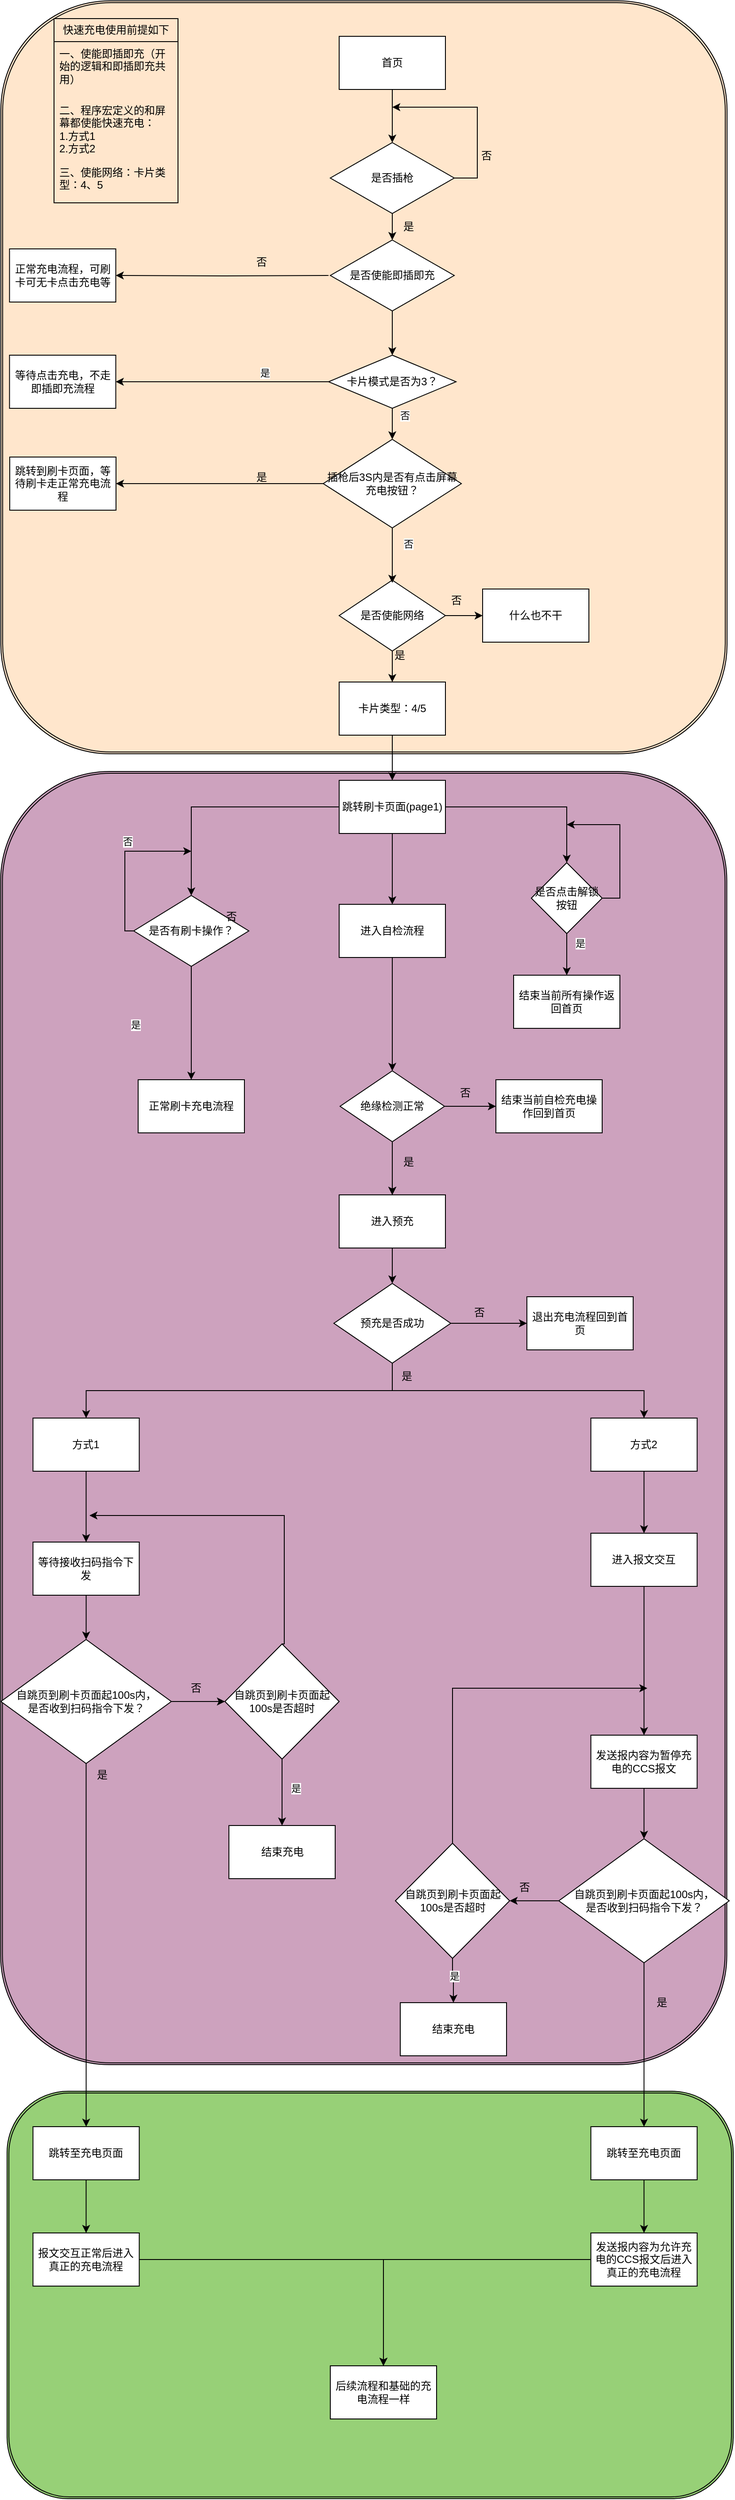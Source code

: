 <mxfile version="26.1.0">
  <diagram name="第 1 页" id="_wxlxbOuwD2xel54f2Es">
    <mxGraphModel dx="2683" dy="1280" grid="1" gridSize="10" guides="1" tooltips="1" connect="1" arrows="1" fold="1" page="1" pageScale="1" pageWidth="827" pageHeight="1169" math="0" shadow="0">
      <root>
        <mxCell id="0" />
        <mxCell id="1" parent="0" />
        <mxCell id="grQIQOn9JKOV-cUVF6TH-68" value="" style="shape=ext;double=1;rounded=1;whiteSpace=wrap;html=1;fillColor=light-dark(#97D077,var(--ge-dark-color, #121212));" vertex="1" parent="1">
          <mxGeometry x="7" y="2360" width="820" height="460" as="geometry" />
        </mxCell>
        <mxCell id="grQIQOn9JKOV-cUVF6TH-65" value="" style="shape=ext;double=1;rounded=1;whiteSpace=wrap;html=1;fillColor=light-dark(#CDA2BE,var(--ge-dark-color, #121212));" vertex="1" parent="1">
          <mxGeometry x="-0.25" y="870" width="820" height="1460" as="geometry" />
        </mxCell>
        <mxCell id="grQIQOn9JKOV-cUVF6TH-64" value="" style="shape=ext;double=1;rounded=1;whiteSpace=wrap;html=1;fillColor=light-dark(#FFE6CC,var(--ge-dark-color, #121212));" vertex="1" parent="1">
          <mxGeometry width="820" height="850" as="geometry" />
        </mxCell>
        <mxCell id="zf2HrxrqcfnrQOqgLEEx-1" value="快速充电使用前提如下" style="swimlane;fontStyle=0;childLayout=stackLayout;horizontal=1;startSize=26;fillColor=none;horizontalStack=0;resizeParent=1;resizeParentMax=0;resizeLast=0;collapsible=1;marginBottom=0;whiteSpace=wrap;html=1;" parent="1" vertex="1">
          <mxGeometry x="60" y="20" width="140" height="208" as="geometry" />
        </mxCell>
        <mxCell id="zf2HrxrqcfnrQOqgLEEx-3" value="一、使能即插即充（开始的逻辑和即插即充共用）" style="text;strokeColor=none;fillColor=none;align=left;verticalAlign=top;spacingLeft=4;spacingRight=4;overflow=hidden;rotatable=0;points=[[0,0.5],[1,0.5]];portConstraint=eastwest;whiteSpace=wrap;html=1;" parent="zf2HrxrqcfnrQOqgLEEx-1" vertex="1">
          <mxGeometry y="26" width="140" height="64" as="geometry" />
        </mxCell>
        <mxCell id="zf2HrxrqcfnrQOqgLEEx-54" value="二、程序宏定义的和屏幕都使能快速充电：&lt;div&gt;1.方式1&lt;/div&gt;&lt;div&gt;2.方式2&lt;/div&gt;" style="text;strokeColor=none;fillColor=none;align=left;verticalAlign=top;spacingLeft=4;spacingRight=4;overflow=hidden;rotatable=0;points=[[0,0.5],[1,0.5]];portConstraint=eastwest;whiteSpace=wrap;html=1;" parent="zf2HrxrqcfnrQOqgLEEx-1" vertex="1">
          <mxGeometry y="90" width="140" height="70" as="geometry" />
        </mxCell>
        <mxCell id="zf2HrxrqcfnrQOqgLEEx-6" value="三、使能网络：卡片类型：4、5" style="text;strokeColor=none;fillColor=none;align=left;verticalAlign=top;spacingLeft=4;spacingRight=4;overflow=hidden;rotatable=0;points=[[0,0.5],[1,0.5]];portConstraint=eastwest;whiteSpace=wrap;html=1;" parent="zf2HrxrqcfnrQOqgLEEx-1" vertex="1">
          <mxGeometry y="160" width="140" height="48" as="geometry" />
        </mxCell>
        <mxCell id="zf2HrxrqcfnrQOqgLEEx-10" value="首页" style="rounded=0;whiteSpace=wrap;html=1;" parent="1" vertex="1">
          <mxGeometry x="382" y="40" width="120" height="60" as="geometry" />
        </mxCell>
        <mxCell id="zf2HrxrqcfnrQOqgLEEx-11" value="" style="edgeStyle=orthogonalEdgeStyle;rounded=0;orthogonalLoop=1;jettySize=auto;html=1;exitX=0.5;exitY=1;exitDx=0;exitDy=0;" parent="1" source="zf2HrxrqcfnrQOqgLEEx-10" target="zf2HrxrqcfnrQOqgLEEx-47" edge="1">
          <mxGeometry relative="1" as="geometry">
            <mxPoint x="442" y="200" as="sourcePoint" />
          </mxGeometry>
        </mxCell>
        <mxCell id="zf2HrxrqcfnrQOqgLEEx-12" value="" style="edgeStyle=orthogonalEdgeStyle;rounded=0;orthogonalLoop=1;jettySize=auto;html=1;" parent="1" source="zf2HrxrqcfnrQOqgLEEx-14" target="zf2HrxrqcfnrQOqgLEEx-16" edge="1">
          <mxGeometry relative="1" as="geometry" />
        </mxCell>
        <mxCell id="zf2HrxrqcfnrQOqgLEEx-13" value="" style="edgeStyle=orthogonalEdgeStyle;rounded=0;orthogonalLoop=1;jettySize=auto;html=1;" parent="1" source="zf2HrxrqcfnrQOqgLEEx-14" target="zf2HrxrqcfnrQOqgLEEx-18" edge="1">
          <mxGeometry relative="1" as="geometry" />
        </mxCell>
        <mxCell id="zf2HrxrqcfnrQOqgLEEx-14" value="是否使能网络" style="rhombus;whiteSpace=wrap;html=1;rounded=0;" parent="1" vertex="1">
          <mxGeometry x="382" y="654" width="120" height="80" as="geometry" />
        </mxCell>
        <mxCell id="zf2HrxrqcfnrQOqgLEEx-16" value="什么也不干" style="rounded=0;whiteSpace=wrap;html=1;" parent="1" vertex="1">
          <mxGeometry x="544" y="664" width="120" height="60" as="geometry" />
        </mxCell>
        <mxCell id="zf2HrxrqcfnrQOqgLEEx-17" value="" style="edgeStyle=orthogonalEdgeStyle;rounded=0;orthogonalLoop=1;jettySize=auto;html=1;entryX=0.5;entryY=0;entryDx=0;entryDy=0;" parent="1" edge="1">
          <mxGeometry relative="1" as="geometry">
            <mxPoint x="442.0" y="880" as="targetPoint" />
            <mxPoint x="442.0" y="810" as="sourcePoint" />
          </mxGeometry>
        </mxCell>
        <mxCell id="zf2HrxrqcfnrQOqgLEEx-18" value="卡片类型：4/5" style="whiteSpace=wrap;html=1;rounded=0;" parent="1" vertex="1">
          <mxGeometry x="382" y="769" width="120" height="60" as="geometry" />
        </mxCell>
        <mxCell id="zf2HrxrqcfnrQOqgLEEx-19" value="否" style="text;html=1;align=center;verticalAlign=middle;resizable=0;points=[];autosize=1;strokeColor=none;fillColor=none;" parent="1" vertex="1">
          <mxGeometry x="494" y="662" width="40" height="30" as="geometry" />
        </mxCell>
        <mxCell id="zf2HrxrqcfnrQOqgLEEx-20" value="是" style="text;html=1;align=center;verticalAlign=middle;resizable=0;points=[];autosize=1;strokeColor=none;fillColor=none;" parent="1" vertex="1">
          <mxGeometry x="430" y="724" width="40" height="30" as="geometry" />
        </mxCell>
        <mxCell id="zf2HrxrqcfnrQOqgLEEx-64" value="" style="edgeStyle=orthogonalEdgeStyle;rounded=0;orthogonalLoop=1;jettySize=auto;html=1;" parent="1" source="zf2HrxrqcfnrQOqgLEEx-28" target="zf2HrxrqcfnrQOqgLEEx-63" edge="1">
          <mxGeometry relative="1" as="geometry" />
        </mxCell>
        <mxCell id="zf2HrxrqcfnrQOqgLEEx-72" value="" style="edgeStyle=orthogonalEdgeStyle;rounded=0;orthogonalLoop=1;jettySize=auto;html=1;" parent="1" source="zf2HrxrqcfnrQOqgLEEx-28" target="zf2HrxrqcfnrQOqgLEEx-71" edge="1">
          <mxGeometry relative="1" as="geometry" />
        </mxCell>
        <mxCell id="zf2HrxrqcfnrQOqgLEEx-75" value="" style="edgeStyle=orthogonalEdgeStyle;rounded=0;orthogonalLoop=1;jettySize=auto;html=1;" parent="1" source="zf2HrxrqcfnrQOqgLEEx-28" target="zf2HrxrqcfnrQOqgLEEx-74" edge="1">
          <mxGeometry relative="1" as="geometry" />
        </mxCell>
        <mxCell id="zf2HrxrqcfnrQOqgLEEx-28" value="跳转刷卡页面(page1)" style="whiteSpace=wrap;html=1;rounded=0;" parent="1" vertex="1">
          <mxGeometry x="382" y="880" width="120" height="60" as="geometry" />
        </mxCell>
        <mxCell id="zf2HrxrqcfnrQOqgLEEx-30" value="&lt;br&gt;&lt;div&gt;&lt;br&gt;&lt;/div&gt;" style="text;html=1;align=center;verticalAlign=middle;resizable=0;points=[];autosize=1;strokeColor=none;fillColor=none;" parent="1" vertex="1">
          <mxGeometry x="478" y="789" width="20" height="40" as="geometry" />
        </mxCell>
        <mxCell id="zf2HrxrqcfnrQOqgLEEx-32" value="" style="edgeStyle=orthogonalEdgeStyle;rounded=0;orthogonalLoop=1;jettySize=auto;html=1;" parent="1" source="zf2HrxrqcfnrQOqgLEEx-36" target="zf2HrxrqcfnrQOqgLEEx-37" edge="1">
          <mxGeometry relative="1" as="geometry" />
        </mxCell>
        <mxCell id="zf2HrxrqcfnrQOqgLEEx-33" value="是" style="edgeLabel;html=1;align=center;verticalAlign=middle;resizable=0;points=[];" parent="zf2HrxrqcfnrQOqgLEEx-32" vertex="1" connectable="0">
          <mxGeometry x="-0.431" y="-4" relative="1" as="geometry">
            <mxPoint x="-4" y="-6" as="offset" />
          </mxGeometry>
        </mxCell>
        <mxCell id="zf2HrxrqcfnrQOqgLEEx-34" value="" style="edgeStyle=orthogonalEdgeStyle;rounded=0;orthogonalLoop=1;jettySize=auto;html=1;" parent="1" source="zf2HrxrqcfnrQOqgLEEx-36" target="zf2HrxrqcfnrQOqgLEEx-41" edge="1">
          <mxGeometry relative="1" as="geometry" />
        </mxCell>
        <mxCell id="zf2HrxrqcfnrQOqgLEEx-35" value="否" style="edgeLabel;html=1;align=center;verticalAlign=middle;resizable=0;points=[];" parent="zf2HrxrqcfnrQOqgLEEx-34" vertex="1" connectable="0">
          <mxGeometry x="-0.64" y="4" relative="1" as="geometry">
            <mxPoint x="10" as="offset" />
          </mxGeometry>
        </mxCell>
        <mxCell id="zf2HrxrqcfnrQOqgLEEx-36" value="卡片模式是否为3？" style="rhombus;whiteSpace=wrap;html=1;rounded=0;" parent="1" vertex="1">
          <mxGeometry x="370" y="400" width="144" height="60" as="geometry" />
        </mxCell>
        <mxCell id="zf2HrxrqcfnrQOqgLEEx-37" value="等待点击充电，不走即插即充流程" style="whiteSpace=wrap;html=1;rounded=0;" parent="1" vertex="1">
          <mxGeometry x="9.75" y="400" width="120" height="60" as="geometry" />
        </mxCell>
        <mxCell id="zf2HrxrqcfnrQOqgLEEx-38" value="" style="edgeStyle=orthogonalEdgeStyle;rounded=0;orthogonalLoop=1;jettySize=auto;html=1;exitX=0;exitY=0.5;exitDx=0;exitDy=0;" parent="1" source="zf2HrxrqcfnrQOqgLEEx-41" target="zf2HrxrqcfnrQOqgLEEx-42" edge="1">
          <mxGeometry relative="1" as="geometry">
            <mxPoint x="366" y="555" as="sourcePoint" />
            <Array as="points" />
          </mxGeometry>
        </mxCell>
        <mxCell id="zf2HrxrqcfnrQOqgLEEx-39" style="edgeStyle=orthogonalEdgeStyle;rounded=0;orthogonalLoop=1;jettySize=auto;html=1;entryX=0.5;entryY=0.075;entryDx=0;entryDy=0;entryPerimeter=0;" parent="1" edge="1">
          <mxGeometry relative="1" as="geometry">
            <mxPoint x="442" y="657" as="targetPoint" />
            <mxPoint x="442" y="592" as="sourcePoint" />
          </mxGeometry>
        </mxCell>
        <mxCell id="zf2HrxrqcfnrQOqgLEEx-40" value="否" style="edgeLabel;html=1;align=center;verticalAlign=middle;resizable=0;points=[];" parent="zf2HrxrqcfnrQOqgLEEx-39" vertex="1" connectable="0">
          <mxGeometry x="-0.361" y="2" relative="1" as="geometry">
            <mxPoint x="16" as="offset" />
          </mxGeometry>
        </mxCell>
        <mxCell id="zf2HrxrqcfnrQOqgLEEx-41" value="插枪后3S内是否有点击屏幕充电按钮？" style="rhombus;whiteSpace=wrap;html=1;rounded=0;" parent="1" vertex="1">
          <mxGeometry x="364" y="495" width="156" height="100" as="geometry" />
        </mxCell>
        <mxCell id="zf2HrxrqcfnrQOqgLEEx-42" value="跳转到刷卡页面，等待刷卡走正常充电流程" style="whiteSpace=wrap;html=1;rounded=0;" parent="1" vertex="1">
          <mxGeometry x="10" y="515" width="120" height="60" as="geometry" />
        </mxCell>
        <mxCell id="zf2HrxrqcfnrQOqgLEEx-43" value="是" style="text;html=1;align=center;verticalAlign=middle;resizable=0;points=[];autosize=1;strokeColor=none;fillColor=none;" parent="1" vertex="1">
          <mxGeometry x="274" y="523" width="40" height="30" as="geometry" />
        </mxCell>
        <mxCell id="zf2HrxrqcfnrQOqgLEEx-44" value="" style="edgeStyle=orthogonalEdgeStyle;rounded=0;orthogonalLoop=1;jettySize=auto;html=1;entryX=0.5;entryY=0;entryDx=0;entryDy=0;" parent="1" source="zf2HrxrqcfnrQOqgLEEx-47" edge="1">
          <mxGeometry relative="1" as="geometry">
            <mxPoint x="442" y="270" as="targetPoint" />
          </mxGeometry>
        </mxCell>
        <mxCell id="zf2HrxrqcfnrQOqgLEEx-45" style="edgeStyle=orthogonalEdgeStyle;rounded=0;orthogonalLoop=1;jettySize=auto;html=1;exitX=1;exitY=0.5;exitDx=0;exitDy=0;" parent="1" source="zf2HrxrqcfnrQOqgLEEx-47" edge="1">
          <mxGeometry relative="1" as="geometry">
            <mxPoint x="442" y="120" as="targetPoint" />
            <Array as="points">
              <mxPoint x="538" y="200" />
              <mxPoint x="538" y="120" />
            </Array>
          </mxGeometry>
        </mxCell>
        <mxCell id="zf2HrxrqcfnrQOqgLEEx-46" value="" style="edgeStyle=orthogonalEdgeStyle;rounded=0;orthogonalLoop=1;jettySize=auto;html=1;" parent="1" target="zf2HrxrqcfnrQOqgLEEx-49" edge="1">
          <mxGeometry relative="1" as="geometry">
            <mxPoint x="370" y="310" as="sourcePoint" />
          </mxGeometry>
        </mxCell>
        <mxCell id="zf2HrxrqcfnrQOqgLEEx-47" value="是否插枪" style="rhombus;whiteSpace=wrap;html=1;rounded=0;" parent="1" vertex="1">
          <mxGeometry x="372" y="160" width="140" height="80" as="geometry" />
        </mxCell>
        <mxCell id="zf2HrxrqcfnrQOqgLEEx-48" value="是" style="text;html=1;align=center;verticalAlign=middle;resizable=0;points=[];autosize=1;strokeColor=none;fillColor=none;" parent="1" vertex="1">
          <mxGeometry x="440" y="240" width="40" height="30" as="geometry" />
        </mxCell>
        <mxCell id="zf2HrxrqcfnrQOqgLEEx-49" value="正常充电流程，可刷卡可无卡点击充电等" style="whiteSpace=wrap;html=1;rounded=0;" parent="1" vertex="1">
          <mxGeometry x="9.75" y="280" width="120" height="60" as="geometry" />
        </mxCell>
        <mxCell id="zf2HrxrqcfnrQOqgLEEx-50" value="否" style="text;html=1;align=center;verticalAlign=middle;resizable=0;points=[];autosize=1;strokeColor=none;fillColor=none;" parent="1" vertex="1">
          <mxGeometry x="274" y="280" width="40" height="30" as="geometry" />
        </mxCell>
        <mxCell id="zf2HrxrqcfnrQOqgLEEx-51" style="edgeStyle=orthogonalEdgeStyle;rounded=0;orthogonalLoop=1;jettySize=auto;html=1;entryX=0.5;entryY=0;entryDx=0;entryDy=0;" parent="1" source="zf2HrxrqcfnrQOqgLEEx-52" target="zf2HrxrqcfnrQOqgLEEx-36" edge="1">
          <mxGeometry relative="1" as="geometry" />
        </mxCell>
        <mxCell id="zf2HrxrqcfnrQOqgLEEx-52" value="是否使能即插即充" style="rhombus;whiteSpace=wrap;html=1;rounded=0;" parent="1" vertex="1">
          <mxGeometry x="372" y="270" width="140" height="80" as="geometry" />
        </mxCell>
        <mxCell id="zf2HrxrqcfnrQOqgLEEx-53" value="否" style="text;html=1;align=center;verticalAlign=middle;resizable=0;points=[];autosize=1;strokeColor=none;fillColor=none;" parent="1" vertex="1">
          <mxGeometry x="528" y="160" width="40" height="30" as="geometry" />
        </mxCell>
        <mxCell id="grQIQOn9JKOV-cUVF6TH-13" value="" style="edgeStyle=orthogonalEdgeStyle;rounded=0;orthogonalLoop=1;jettySize=auto;html=1;" edge="1" parent="1" source="zf2HrxrqcfnrQOqgLEEx-61" target="grQIQOn9JKOV-cUVF6TH-12">
          <mxGeometry relative="1" as="geometry" />
        </mxCell>
        <mxCell id="grQIQOn9JKOV-cUVF6TH-45" style="edgeStyle=orthogonalEdgeStyle;rounded=0;orthogonalLoop=1;jettySize=auto;html=1;exitX=1;exitY=0.5;exitDx=0;exitDy=0;entryX=0;entryY=0.5;entryDx=0;entryDy=0;" edge="1" parent="1" source="zf2HrxrqcfnrQOqgLEEx-61" target="grQIQOn9JKOV-cUVF6TH-44">
          <mxGeometry relative="1" as="geometry" />
        </mxCell>
        <mxCell id="zf2HrxrqcfnrQOqgLEEx-61" value="自跳页到刷卡页面起100s内，&lt;div&gt;是否收到扫码指令下发？&lt;/div&gt;" style="rhombus;whiteSpace=wrap;html=1;rounded=0;" parent="1" vertex="1">
          <mxGeometry y="1850" width="192.5" height="140" as="geometry" />
        </mxCell>
        <mxCell id="zf2HrxrqcfnrQOqgLEEx-66" value="" style="edgeStyle=orthogonalEdgeStyle;rounded=0;orthogonalLoop=1;jettySize=auto;html=1;exitX=0;exitY=0.5;exitDx=0;exitDy=0;" parent="1" source="zf2HrxrqcfnrQOqgLEEx-63" edge="1">
          <mxGeometry relative="1" as="geometry">
            <Array as="points">
              <mxPoint x="140" y="1050" />
              <mxPoint x="140" y="960" />
            </Array>
            <mxPoint x="215" y="960" as="targetPoint" />
          </mxGeometry>
        </mxCell>
        <mxCell id="zf2HrxrqcfnrQOqgLEEx-82" value="否" style="edgeLabel;html=1;align=center;verticalAlign=middle;resizable=0;points=[];" parent="zf2HrxrqcfnrQOqgLEEx-66" vertex="1" connectable="0">
          <mxGeometry x="0.123" y="-3" relative="1" as="geometry">
            <mxPoint y="-13" as="offset" />
          </mxGeometry>
        </mxCell>
        <mxCell id="zf2HrxrqcfnrQOqgLEEx-68" value="" style="edgeStyle=orthogonalEdgeStyle;rounded=0;orthogonalLoop=1;jettySize=auto;html=1;entryX=0.5;entryY=0;entryDx=0;entryDy=0;exitX=0.5;exitY=1;exitDx=0;exitDy=0;" parent="1" source="zf2HrxrqcfnrQOqgLEEx-63" target="zf2HrxrqcfnrQOqgLEEx-67" edge="1">
          <mxGeometry relative="1" as="geometry">
            <Array as="points">
              <mxPoint x="215" y="1208" />
            </Array>
          </mxGeometry>
        </mxCell>
        <mxCell id="zf2HrxrqcfnrQOqgLEEx-70" value="是" style="edgeLabel;html=1;align=center;verticalAlign=middle;resizable=0;points=[];" parent="zf2HrxrqcfnrQOqgLEEx-68" vertex="1" connectable="0">
          <mxGeometry x="-0.235" y="3" relative="1" as="geometry">
            <mxPoint x="-66" y="17" as="offset" />
          </mxGeometry>
        </mxCell>
        <mxCell id="zf2HrxrqcfnrQOqgLEEx-63" value="是否有刷卡操作？" style="rhombus;whiteSpace=wrap;html=1;rounded=0;" parent="1" vertex="1">
          <mxGeometry x="150" y="1010" width="130" height="80" as="geometry" />
        </mxCell>
        <mxCell id="zf2HrxrqcfnrQOqgLEEx-67" value="正常刷卡充电流程" style="whiteSpace=wrap;html=1;rounded=0;" parent="1" vertex="1">
          <mxGeometry x="155" y="1218" width="120" height="60" as="geometry" />
        </mxCell>
        <mxCell id="zf2HrxrqcfnrQOqgLEEx-69" value="否" style="text;html=1;align=center;verticalAlign=middle;resizable=0;points=[];autosize=1;strokeColor=none;fillColor=none;" parent="1" vertex="1">
          <mxGeometry x="240" y="1019" width="40" height="30" as="geometry" />
        </mxCell>
        <mxCell id="grQIQOn9JKOV-cUVF6TH-59" value="" style="edgeStyle=orthogonalEdgeStyle;rounded=0;orthogonalLoop=1;jettySize=auto;html=1;" edge="1" parent="1" source="zf2HrxrqcfnrQOqgLEEx-71" target="grQIQOn9JKOV-cUVF6TH-58">
          <mxGeometry relative="1" as="geometry" />
        </mxCell>
        <mxCell id="grQIQOn9JKOV-cUVF6TH-60" value="是" style="edgeLabel;html=1;align=center;verticalAlign=middle;resizable=0;points=[];" vertex="1" connectable="0" parent="grQIQOn9JKOV-cUVF6TH-59">
          <mxGeometry x="-0.535" y="2" relative="1" as="geometry">
            <mxPoint x="13" as="offset" />
          </mxGeometry>
        </mxCell>
        <mxCell id="grQIQOn9JKOV-cUVF6TH-61" style="edgeStyle=orthogonalEdgeStyle;rounded=0;orthogonalLoop=1;jettySize=auto;html=1;exitX=1;exitY=0.5;exitDx=0;exitDy=0;" edge="1" parent="1" source="zf2HrxrqcfnrQOqgLEEx-71">
          <mxGeometry relative="1" as="geometry">
            <mxPoint x="639.0" y="930" as="targetPoint" />
            <Array as="points">
              <mxPoint x="699" y="1013" />
              <mxPoint x="699" y="930" />
            </Array>
          </mxGeometry>
        </mxCell>
        <mxCell id="zf2HrxrqcfnrQOqgLEEx-71" value="是否点击解锁按钮" style="rhombus;whiteSpace=wrap;html=1;rounded=0;" parent="1" vertex="1">
          <mxGeometry x="599" y="973" width="80" height="80" as="geometry" />
        </mxCell>
        <mxCell id="zf2HrxrqcfnrQOqgLEEx-77" value="" style="edgeStyle=orthogonalEdgeStyle;rounded=0;orthogonalLoop=1;jettySize=auto;html=1;" parent="1" source="zf2HrxrqcfnrQOqgLEEx-74" target="zf2HrxrqcfnrQOqgLEEx-76" edge="1">
          <mxGeometry relative="1" as="geometry" />
        </mxCell>
        <mxCell id="zf2HrxrqcfnrQOqgLEEx-74" value="进入自检流程" style="whiteSpace=wrap;html=1;rounded=0;" parent="1" vertex="1">
          <mxGeometry x="382" y="1020" width="120" height="60" as="geometry" />
        </mxCell>
        <mxCell id="zf2HrxrqcfnrQOqgLEEx-79" value="" style="edgeStyle=orthogonalEdgeStyle;rounded=0;orthogonalLoop=1;jettySize=auto;html=1;" parent="1" source="zf2HrxrqcfnrQOqgLEEx-76" target="zf2HrxrqcfnrQOqgLEEx-78" edge="1">
          <mxGeometry relative="1" as="geometry" />
        </mxCell>
        <mxCell id="zf2HrxrqcfnrQOqgLEEx-85" value="" style="edgeStyle=orthogonalEdgeStyle;rounded=0;orthogonalLoop=1;jettySize=auto;html=1;" parent="1" source="zf2HrxrqcfnrQOqgLEEx-76" target="zf2HrxrqcfnrQOqgLEEx-84" edge="1">
          <mxGeometry relative="1" as="geometry" />
        </mxCell>
        <mxCell id="grQIQOn9JKOV-cUVF6TH-1" value="" style="edgeStyle=orthogonalEdgeStyle;rounded=0;orthogonalLoop=1;jettySize=auto;html=1;" edge="1" parent="1" source="zf2HrxrqcfnrQOqgLEEx-76" target="zf2HrxrqcfnrQOqgLEEx-78">
          <mxGeometry relative="1" as="geometry" />
        </mxCell>
        <mxCell id="zf2HrxrqcfnrQOqgLEEx-76" value="绝缘检测正常" style="rhombus;whiteSpace=wrap;html=1;rounded=0;" parent="1" vertex="1">
          <mxGeometry x="383" y="1208" width="118" height="80" as="geometry" />
        </mxCell>
        <mxCell id="zf2HrxrqcfnrQOqgLEEx-87" value="" style="edgeStyle=orthogonalEdgeStyle;rounded=0;orthogonalLoop=1;jettySize=auto;html=1;" parent="1" source="zf2HrxrqcfnrQOqgLEEx-78" target="zf2HrxrqcfnrQOqgLEEx-86" edge="1">
          <mxGeometry relative="1" as="geometry" />
        </mxCell>
        <mxCell id="zf2HrxrqcfnrQOqgLEEx-78" value="进入预充" style="whiteSpace=wrap;html=1;rounded=0;" parent="1" vertex="1">
          <mxGeometry x="382" y="1348" width="120" height="60" as="geometry" />
        </mxCell>
        <mxCell id="zf2HrxrqcfnrQOqgLEEx-84" value="结束当前自检充电操作回到首页" style="whiteSpace=wrap;html=1;rounded=0;" parent="1" vertex="1">
          <mxGeometry x="559" y="1218" width="120" height="60" as="geometry" />
        </mxCell>
        <mxCell id="grQIQOn9JKOV-cUVF6TH-6" value="" style="edgeStyle=orthogonalEdgeStyle;rounded=0;orthogonalLoop=1;jettySize=auto;html=1;exitX=0.5;exitY=1;exitDx=0;exitDy=0;" edge="1" parent="1" source="grQIQOn9JKOV-cUVF6TH-20" target="grQIQOn9JKOV-cUVF6TH-5">
          <mxGeometry relative="1" as="geometry">
            <mxPoint x="273.5" y="1700" as="sourcePoint" />
          </mxGeometry>
        </mxCell>
        <mxCell id="grQIQOn9JKOV-cUVF6TH-10" value="" style="edgeStyle=orthogonalEdgeStyle;rounded=0;orthogonalLoop=1;jettySize=auto;html=1;" edge="1" parent="1" source="zf2HrxrqcfnrQOqgLEEx-86" target="grQIQOn9JKOV-cUVF6TH-9">
          <mxGeometry relative="1" as="geometry" />
        </mxCell>
        <mxCell id="grQIQOn9JKOV-cUVF6TH-21" style="edgeStyle=orthogonalEdgeStyle;rounded=0;orthogonalLoop=1;jettySize=auto;html=1;exitX=0.5;exitY=1;exitDx=0;exitDy=0;entryX=0.5;entryY=0;entryDx=0;entryDy=0;" edge="1" parent="1" source="zf2HrxrqcfnrQOqgLEEx-86" target="grQIQOn9JKOV-cUVF6TH-20">
          <mxGeometry relative="1" as="geometry" />
        </mxCell>
        <mxCell id="grQIQOn9JKOV-cUVF6TH-23" style="edgeStyle=orthogonalEdgeStyle;rounded=0;orthogonalLoop=1;jettySize=auto;html=1;entryX=0.5;entryY=0;entryDx=0;entryDy=0;exitX=0.5;exitY=1;exitDx=0;exitDy=0;" edge="1" parent="1" source="zf2HrxrqcfnrQOqgLEEx-86" target="grQIQOn9JKOV-cUVF6TH-22">
          <mxGeometry relative="1" as="geometry" />
        </mxCell>
        <mxCell id="zf2HrxrqcfnrQOqgLEEx-86" value="预充是否成功" style="rhombus;whiteSpace=wrap;html=1;rounded=0;" parent="1" vertex="1">
          <mxGeometry x="376" y="1448" width="132" height="90" as="geometry" />
        </mxCell>
        <mxCell id="grQIQOn9JKOV-cUVF6TH-2" value="是" style="text;html=1;align=center;verticalAlign=middle;resizable=0;points=[];autosize=1;strokeColor=none;fillColor=none;" vertex="1" parent="1">
          <mxGeometry x="440" y="1296" width="40" height="30" as="geometry" />
        </mxCell>
        <mxCell id="grQIQOn9JKOV-cUVF6TH-3" value="否" style="text;html=1;align=center;verticalAlign=middle;resizable=0;points=[];autosize=1;strokeColor=none;fillColor=none;" vertex="1" parent="1">
          <mxGeometry x="504" y="1218" width="40" height="30" as="geometry" />
        </mxCell>
        <mxCell id="grQIQOn9JKOV-cUVF6TH-7" value="" style="edgeStyle=orthogonalEdgeStyle;rounded=0;orthogonalLoop=1;jettySize=auto;html=1;" edge="1" parent="1" source="grQIQOn9JKOV-cUVF6TH-5" target="zf2HrxrqcfnrQOqgLEEx-61">
          <mxGeometry relative="1" as="geometry" />
        </mxCell>
        <mxCell id="grQIQOn9JKOV-cUVF6TH-5" value="等待接收扫码指令下发" style="whiteSpace=wrap;html=1;rounded=0;" vertex="1" parent="1">
          <mxGeometry x="36.25" y="1740" width="120" height="60" as="geometry" />
        </mxCell>
        <mxCell id="grQIQOn9JKOV-cUVF6TH-8" value="是" style="text;html=1;align=center;verticalAlign=middle;resizable=0;points=[];autosize=1;strokeColor=none;fillColor=none;" vertex="1" parent="1">
          <mxGeometry x="438" y="1538" width="40" height="30" as="geometry" />
        </mxCell>
        <mxCell id="grQIQOn9JKOV-cUVF6TH-9" value="退出充电流程回到首页" style="whiteSpace=wrap;html=1;rounded=0;" vertex="1" parent="1">
          <mxGeometry x="594" y="1463" width="120" height="60" as="geometry" />
        </mxCell>
        <mxCell id="grQIQOn9JKOV-cUVF6TH-11" value="否" style="text;html=1;align=center;verticalAlign=middle;resizable=0;points=[];autosize=1;strokeColor=none;fillColor=none;" vertex="1" parent="1">
          <mxGeometry x="520" y="1466" width="40" height="30" as="geometry" />
        </mxCell>
        <mxCell id="grQIQOn9JKOV-cUVF6TH-53" value="" style="edgeStyle=orthogonalEdgeStyle;rounded=0;orthogonalLoop=1;jettySize=auto;html=1;" edge="1" parent="1" source="grQIQOn9JKOV-cUVF6TH-12" target="grQIQOn9JKOV-cUVF6TH-52">
          <mxGeometry relative="1" as="geometry" />
        </mxCell>
        <mxCell id="grQIQOn9JKOV-cUVF6TH-12" value="跳转至充电页面" style="whiteSpace=wrap;html=1;rounded=0;" vertex="1" parent="1">
          <mxGeometry x="36.25" y="2400" width="120" height="60" as="geometry" />
        </mxCell>
        <mxCell id="grQIQOn9JKOV-cUVF6TH-18" value="是" style="text;html=1;align=center;verticalAlign=middle;resizable=0;points=[];autosize=1;strokeColor=none;fillColor=none;" vertex="1" parent="1">
          <mxGeometry x="93.75" y="1988" width="40" height="30" as="geometry" />
        </mxCell>
        <mxCell id="grQIQOn9JKOV-cUVF6TH-19" value="否" style="text;html=1;align=center;verticalAlign=middle;resizable=0;points=[];autosize=1;strokeColor=none;fillColor=none;" vertex="1" parent="1">
          <mxGeometry x="200" y="1890" width="40" height="30" as="geometry" />
        </mxCell>
        <mxCell id="grQIQOn9JKOV-cUVF6TH-20" value="方式1" style="rounded=0;whiteSpace=wrap;html=1;" vertex="1" parent="1">
          <mxGeometry x="36.25" y="1600" width="120" height="60" as="geometry" />
        </mxCell>
        <mxCell id="grQIQOn9JKOV-cUVF6TH-25" value="" style="edgeStyle=orthogonalEdgeStyle;rounded=0;orthogonalLoop=1;jettySize=auto;html=1;" edge="1" parent="1" source="grQIQOn9JKOV-cUVF6TH-22" target="grQIQOn9JKOV-cUVF6TH-24">
          <mxGeometry relative="1" as="geometry" />
        </mxCell>
        <mxCell id="grQIQOn9JKOV-cUVF6TH-22" value="方式2" style="rounded=0;whiteSpace=wrap;html=1;" vertex="1" parent="1">
          <mxGeometry x="666.25" y="1600" width="120" height="60" as="geometry" />
        </mxCell>
        <mxCell id="grQIQOn9JKOV-cUVF6TH-27" value="" style="edgeStyle=orthogonalEdgeStyle;rounded=0;orthogonalLoop=1;jettySize=auto;html=1;" edge="1" parent="1" source="grQIQOn9JKOV-cUVF6TH-24" target="grQIQOn9JKOV-cUVF6TH-26">
          <mxGeometry relative="1" as="geometry" />
        </mxCell>
        <mxCell id="grQIQOn9JKOV-cUVF6TH-24" value="进入报文交互" style="whiteSpace=wrap;html=1;rounded=0;" vertex="1" parent="1">
          <mxGeometry x="666.25" y="1730" width="120" height="60" as="geometry" />
        </mxCell>
        <mxCell id="grQIQOn9JKOV-cUVF6TH-29" value="" style="edgeStyle=orthogonalEdgeStyle;rounded=0;orthogonalLoop=1;jettySize=auto;html=1;entryX=0.5;entryY=0;entryDx=0;entryDy=0;" edge="1" parent="1" source="grQIQOn9JKOV-cUVF6TH-26" target="grQIQOn9JKOV-cUVF6TH-30">
          <mxGeometry relative="1" as="geometry">
            <mxPoint x="706.13" y="2075" as="targetPoint" />
          </mxGeometry>
        </mxCell>
        <mxCell id="grQIQOn9JKOV-cUVF6TH-26" value="发送报内容为暂停充电的CCS报文" style="whiteSpace=wrap;html=1;rounded=0;" vertex="1" parent="1">
          <mxGeometry x="666.25" y="1958" width="120" height="60" as="geometry" />
        </mxCell>
        <mxCell id="grQIQOn9JKOV-cUVF6TH-39" style="edgeStyle=orthogonalEdgeStyle;rounded=0;orthogonalLoop=1;jettySize=auto;html=1;exitX=0;exitY=0.5;exitDx=0;exitDy=0;entryX=1;entryY=0.5;entryDx=0;entryDy=0;" edge="1" parent="1" source="grQIQOn9JKOV-cUVF6TH-30" target="grQIQOn9JKOV-cUVF6TH-38">
          <mxGeometry relative="1" as="geometry" />
        </mxCell>
        <mxCell id="grQIQOn9JKOV-cUVF6TH-51" style="edgeStyle=orthogonalEdgeStyle;rounded=0;orthogonalLoop=1;jettySize=auto;html=1;exitX=0.5;exitY=1;exitDx=0;exitDy=0;entryX=0.5;entryY=0;entryDx=0;entryDy=0;" edge="1" parent="1" source="grQIQOn9JKOV-cUVF6TH-30" target="grQIQOn9JKOV-cUVF6TH-36">
          <mxGeometry relative="1" as="geometry" />
        </mxCell>
        <mxCell id="grQIQOn9JKOV-cUVF6TH-30" value="自跳页到刷卡页面起100s内，&lt;div&gt;是否收到扫码指令下发？&lt;/div&gt;" style="rhombus;whiteSpace=wrap;html=1;rounded=0;" vertex="1" parent="1">
          <mxGeometry x="630" y="2075" width="192.5" height="140" as="geometry" />
        </mxCell>
        <mxCell id="grQIQOn9JKOV-cUVF6TH-32" value="否" style="text;html=1;align=center;verticalAlign=middle;resizable=0;points=[];autosize=1;strokeColor=none;fillColor=none;" vertex="1" parent="1">
          <mxGeometry x="571" y="2115" width="40" height="30" as="geometry" />
        </mxCell>
        <mxCell id="grQIQOn9JKOV-cUVF6TH-35" value="是" style="text;html=1;align=center;verticalAlign=middle;resizable=0;points=[];autosize=1;strokeColor=none;fillColor=none;" vertex="1" parent="1">
          <mxGeometry x="726.13" y="2245" width="40" height="30" as="geometry" />
        </mxCell>
        <mxCell id="grQIQOn9JKOV-cUVF6TH-54" value="" style="edgeStyle=orthogonalEdgeStyle;rounded=0;orthogonalLoop=1;jettySize=auto;html=1;" edge="1" parent="1" source="grQIQOn9JKOV-cUVF6TH-36" target="grQIQOn9JKOV-cUVF6TH-50">
          <mxGeometry relative="1" as="geometry" />
        </mxCell>
        <mxCell id="grQIQOn9JKOV-cUVF6TH-36" value="跳转至充电页面" style="whiteSpace=wrap;html=1;rounded=0;" vertex="1" parent="1">
          <mxGeometry x="666.25" y="2400" width="120" height="60" as="geometry" />
        </mxCell>
        <mxCell id="grQIQOn9JKOV-cUVF6TH-41" value="" style="edgeStyle=orthogonalEdgeStyle;rounded=0;orthogonalLoop=1;jettySize=auto;html=1;" edge="1" parent="1" source="grQIQOn9JKOV-cUVF6TH-38" target="grQIQOn9JKOV-cUVF6TH-40">
          <mxGeometry relative="1" as="geometry" />
        </mxCell>
        <mxCell id="grQIQOn9JKOV-cUVF6TH-42" value="是" style="edgeLabel;html=1;align=center;verticalAlign=middle;resizable=0;points=[];" vertex="1" connectable="0" parent="grQIQOn9JKOV-cUVF6TH-41">
          <mxGeometry x="-0.245" y="2" relative="1" as="geometry">
            <mxPoint as="offset" />
          </mxGeometry>
        </mxCell>
        <mxCell id="grQIQOn9JKOV-cUVF6TH-43" style="edgeStyle=orthogonalEdgeStyle;rounded=0;orthogonalLoop=1;jettySize=auto;html=1;exitX=0.5;exitY=0;exitDx=0;exitDy=0;" edge="1" parent="1" source="grQIQOn9JKOV-cUVF6TH-38">
          <mxGeometry relative="1" as="geometry">
            <mxPoint x="730" y="1905" as="targetPoint" />
            <mxPoint x="503" y="2080" as="sourcePoint" />
            <Array as="points">
              <mxPoint x="510" y="2080" />
              <mxPoint x="510" y="1905" />
            </Array>
          </mxGeometry>
        </mxCell>
        <mxCell id="grQIQOn9JKOV-cUVF6TH-38" value="自跳页到刷卡页面起100s是否超时" style="rhombus;whiteSpace=wrap;html=1;" vertex="1" parent="1">
          <mxGeometry x="445.5" y="2080" width="129" height="130" as="geometry" />
        </mxCell>
        <mxCell id="grQIQOn9JKOV-cUVF6TH-40" value="结束充电" style="whiteSpace=wrap;html=1;" vertex="1" parent="1">
          <mxGeometry x="451" y="2260" width="120" height="60" as="geometry" />
        </mxCell>
        <mxCell id="grQIQOn9JKOV-cUVF6TH-49" style="edgeStyle=orthogonalEdgeStyle;rounded=0;orthogonalLoop=1;jettySize=auto;html=1;exitX=0.5;exitY=0;exitDx=0;exitDy=0;" edge="1" parent="1" source="grQIQOn9JKOV-cUVF6TH-44">
          <mxGeometry relative="1" as="geometry">
            <mxPoint x="100" y="1710" as="targetPoint" />
            <mxPoint x="330.5" y="1855" as="sourcePoint" />
            <Array as="points">
              <mxPoint x="320" y="1855" />
              <mxPoint x="320" y="1710" />
            </Array>
          </mxGeometry>
        </mxCell>
        <mxCell id="grQIQOn9JKOV-cUVF6TH-44" value="自跳页到刷卡页面起100s是否超时" style="rhombus;whiteSpace=wrap;html=1;" vertex="1" parent="1">
          <mxGeometry x="253" y="1855" width="129" height="130" as="geometry" />
        </mxCell>
        <mxCell id="grQIQOn9JKOV-cUVF6TH-46" value="" style="edgeStyle=orthogonalEdgeStyle;rounded=0;orthogonalLoop=1;jettySize=auto;html=1;exitX=0.5;exitY=1;exitDx=0;exitDy=0;" edge="1" parent="1" target="grQIQOn9JKOV-cUVF6TH-48" source="grQIQOn9JKOV-cUVF6TH-44">
          <mxGeometry relative="1" as="geometry">
            <mxPoint x="338.5" y="1985" as="sourcePoint" />
          </mxGeometry>
        </mxCell>
        <mxCell id="grQIQOn9JKOV-cUVF6TH-47" value="是" style="edgeLabel;html=1;align=center;verticalAlign=middle;resizable=0;points=[];" vertex="1" connectable="0" parent="grQIQOn9JKOV-cUVF6TH-46">
          <mxGeometry x="-0.245" y="2" relative="1" as="geometry">
            <mxPoint x="13" y="4" as="offset" />
          </mxGeometry>
        </mxCell>
        <mxCell id="grQIQOn9JKOV-cUVF6TH-48" value="结束充电" style="whiteSpace=wrap;html=1;" vertex="1" parent="1">
          <mxGeometry x="257.5" y="2060" width="120" height="60" as="geometry" />
        </mxCell>
        <mxCell id="grQIQOn9JKOV-cUVF6TH-57" style="edgeStyle=orthogonalEdgeStyle;rounded=0;orthogonalLoop=1;jettySize=auto;html=1;" edge="1" parent="1" source="grQIQOn9JKOV-cUVF6TH-50" target="grQIQOn9JKOV-cUVF6TH-55">
          <mxGeometry relative="1" as="geometry" />
        </mxCell>
        <mxCell id="grQIQOn9JKOV-cUVF6TH-50" value="发送报内容为允许充电的CCS报文后进入真正的充电流程" style="whiteSpace=wrap;html=1;rounded=0;" vertex="1" parent="1">
          <mxGeometry x="666.25" y="2520" width="120" height="60" as="geometry" />
        </mxCell>
        <mxCell id="grQIQOn9JKOV-cUVF6TH-56" value="" style="edgeStyle=orthogonalEdgeStyle;rounded=0;orthogonalLoop=1;jettySize=auto;html=1;" edge="1" parent="1" source="grQIQOn9JKOV-cUVF6TH-52" target="grQIQOn9JKOV-cUVF6TH-55">
          <mxGeometry relative="1" as="geometry" />
        </mxCell>
        <mxCell id="grQIQOn9JKOV-cUVF6TH-52" value="报文交互正常后进入真正的充电流程" style="whiteSpace=wrap;html=1;rounded=0;" vertex="1" parent="1">
          <mxGeometry x="36.25" y="2520" width="120" height="60" as="geometry" />
        </mxCell>
        <mxCell id="grQIQOn9JKOV-cUVF6TH-55" value="后续流程和基础的充电流程一样" style="whiteSpace=wrap;html=1;rounded=0;" vertex="1" parent="1">
          <mxGeometry x="372" y="2670" width="120" height="60" as="geometry" />
        </mxCell>
        <mxCell id="grQIQOn9JKOV-cUVF6TH-58" value="结束当前所有操作返回首页" style="whiteSpace=wrap;html=1;rounded=0;" vertex="1" parent="1">
          <mxGeometry x="579" y="1100" width="120" height="60" as="geometry" />
        </mxCell>
      </root>
    </mxGraphModel>
  </diagram>
</mxfile>
